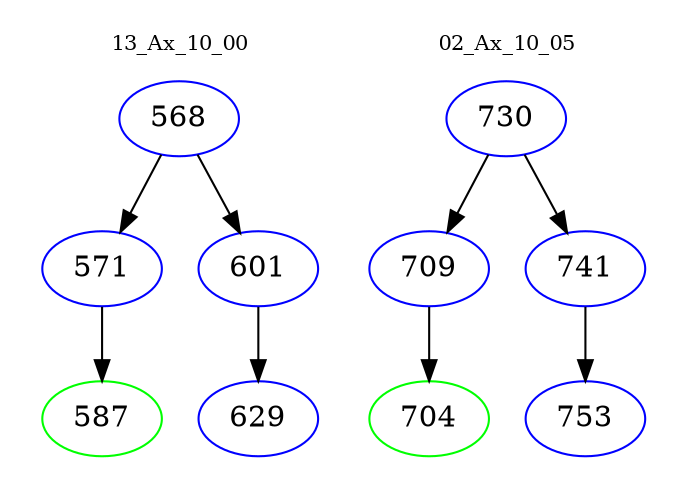 digraph{
subgraph cluster_0 {
color = white
label = "13_Ax_10_00";
fontsize=10;
T0_568 [label="568", color="blue"]
T0_568 -> T0_571 [color="black"]
T0_571 [label="571", color="blue"]
T0_571 -> T0_587 [color="black"]
T0_587 [label="587", color="green"]
T0_568 -> T0_601 [color="black"]
T0_601 [label="601", color="blue"]
T0_601 -> T0_629 [color="black"]
T0_629 [label="629", color="blue"]
}
subgraph cluster_1 {
color = white
label = "02_Ax_10_05";
fontsize=10;
T1_730 [label="730", color="blue"]
T1_730 -> T1_709 [color="black"]
T1_709 [label="709", color="blue"]
T1_709 -> T1_704 [color="black"]
T1_704 [label="704", color="green"]
T1_730 -> T1_741 [color="black"]
T1_741 [label="741", color="blue"]
T1_741 -> T1_753 [color="black"]
T1_753 [label="753", color="blue"]
}
}
